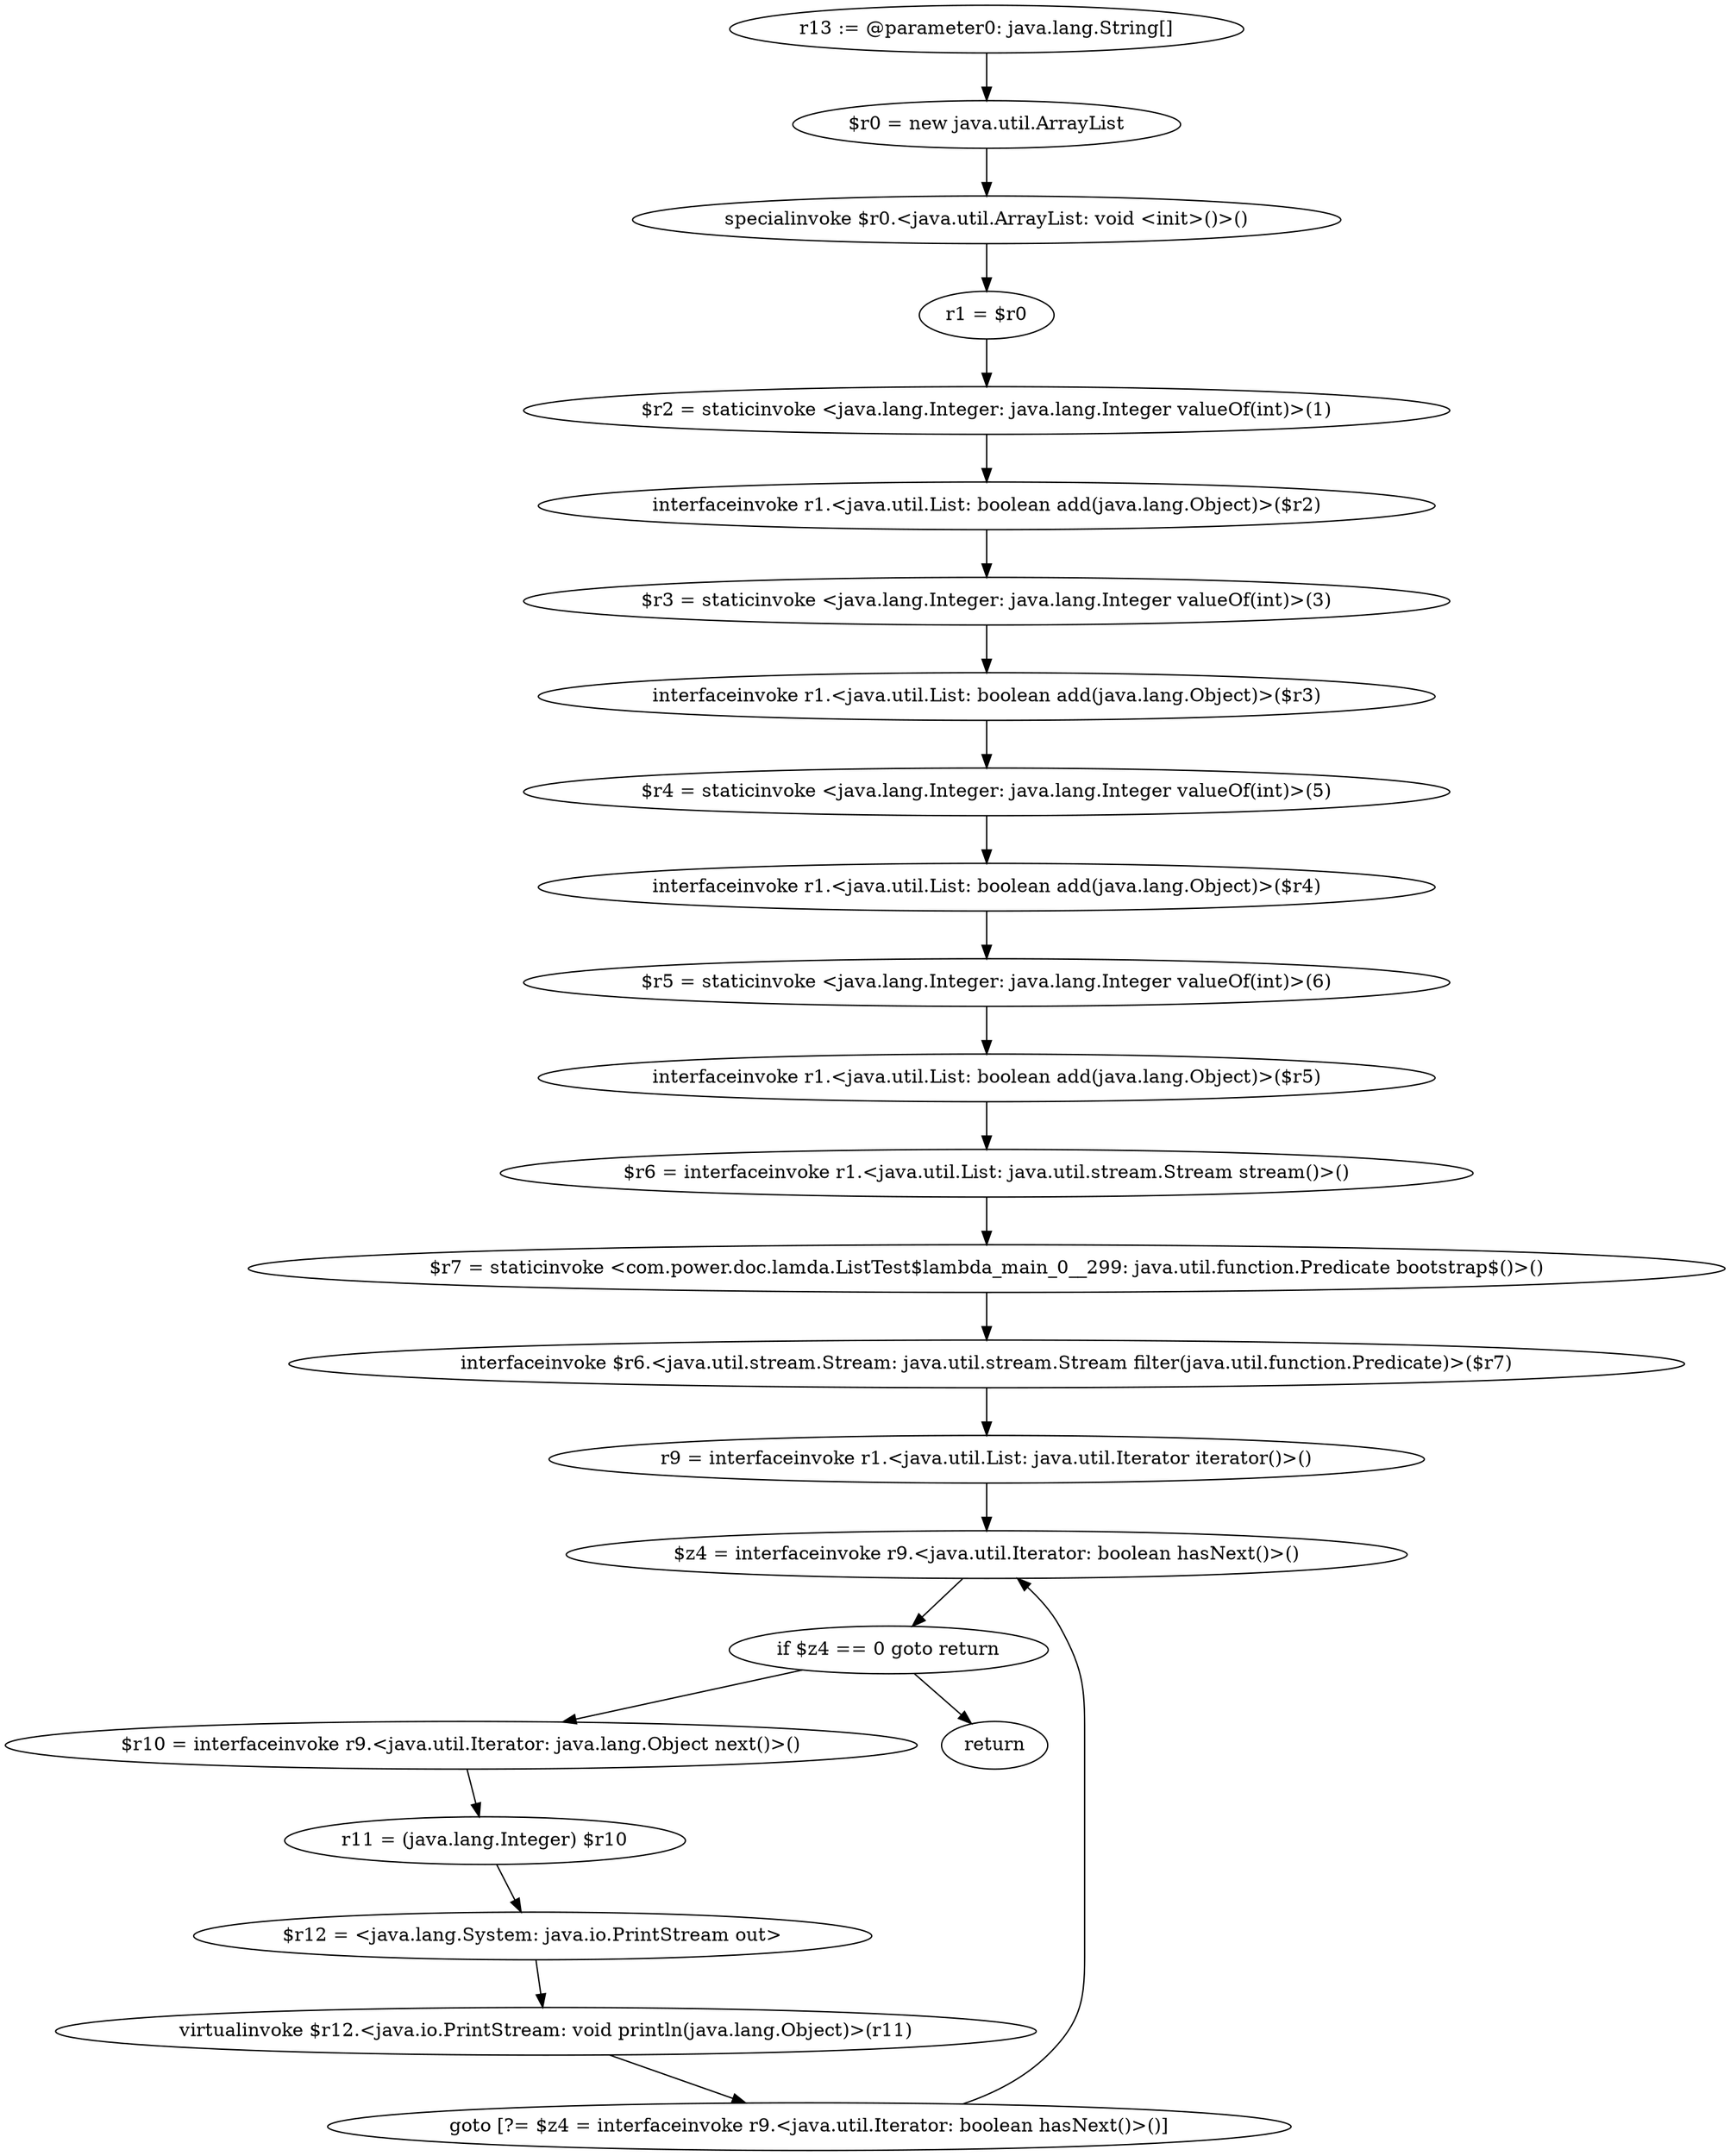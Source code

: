 digraph "unitGraph" {
    "r13 := @parameter0: java.lang.String[]"
    "$r0 = new java.util.ArrayList"
    "specialinvoke $r0.<java.util.ArrayList: void <init>()>()"
    "r1 = $r0"
    "$r2 = staticinvoke <java.lang.Integer: java.lang.Integer valueOf(int)>(1)"
    "interfaceinvoke r1.<java.util.List: boolean add(java.lang.Object)>($r2)"
    "$r3 = staticinvoke <java.lang.Integer: java.lang.Integer valueOf(int)>(3)"
    "interfaceinvoke r1.<java.util.List: boolean add(java.lang.Object)>($r3)"
    "$r4 = staticinvoke <java.lang.Integer: java.lang.Integer valueOf(int)>(5)"
    "interfaceinvoke r1.<java.util.List: boolean add(java.lang.Object)>($r4)"
    "$r5 = staticinvoke <java.lang.Integer: java.lang.Integer valueOf(int)>(6)"
    "interfaceinvoke r1.<java.util.List: boolean add(java.lang.Object)>($r5)"
    "$r6 = interfaceinvoke r1.<java.util.List: java.util.stream.Stream stream()>()"
    "$r7 = staticinvoke <com.power.doc.lamda.ListTest$lambda_main_0__299: java.util.function.Predicate bootstrap$()>()"
    "interfaceinvoke $r6.<java.util.stream.Stream: java.util.stream.Stream filter(java.util.function.Predicate)>($r7)"
    "r9 = interfaceinvoke r1.<java.util.List: java.util.Iterator iterator()>()"
    "$z4 = interfaceinvoke r9.<java.util.Iterator: boolean hasNext()>()"
    "if $z4 == 0 goto return"
    "$r10 = interfaceinvoke r9.<java.util.Iterator: java.lang.Object next()>()"
    "r11 = (java.lang.Integer) $r10"
    "$r12 = <java.lang.System: java.io.PrintStream out>"
    "virtualinvoke $r12.<java.io.PrintStream: void println(java.lang.Object)>(r11)"
    "goto [?= $z4 = interfaceinvoke r9.<java.util.Iterator: boolean hasNext()>()]"
    "return"
    "r13 := @parameter0: java.lang.String[]"->"$r0 = new java.util.ArrayList";
    "$r0 = new java.util.ArrayList"->"specialinvoke $r0.<java.util.ArrayList: void <init>()>()";
    "specialinvoke $r0.<java.util.ArrayList: void <init>()>()"->"r1 = $r0";
    "r1 = $r0"->"$r2 = staticinvoke <java.lang.Integer: java.lang.Integer valueOf(int)>(1)";
    "$r2 = staticinvoke <java.lang.Integer: java.lang.Integer valueOf(int)>(1)"->"interfaceinvoke r1.<java.util.List: boolean add(java.lang.Object)>($r2)";
    "interfaceinvoke r1.<java.util.List: boolean add(java.lang.Object)>($r2)"->"$r3 = staticinvoke <java.lang.Integer: java.lang.Integer valueOf(int)>(3)";
    "$r3 = staticinvoke <java.lang.Integer: java.lang.Integer valueOf(int)>(3)"->"interfaceinvoke r1.<java.util.List: boolean add(java.lang.Object)>($r3)";
    "interfaceinvoke r1.<java.util.List: boolean add(java.lang.Object)>($r3)"->"$r4 = staticinvoke <java.lang.Integer: java.lang.Integer valueOf(int)>(5)";
    "$r4 = staticinvoke <java.lang.Integer: java.lang.Integer valueOf(int)>(5)"->"interfaceinvoke r1.<java.util.List: boolean add(java.lang.Object)>($r4)";
    "interfaceinvoke r1.<java.util.List: boolean add(java.lang.Object)>($r4)"->"$r5 = staticinvoke <java.lang.Integer: java.lang.Integer valueOf(int)>(6)";
    "$r5 = staticinvoke <java.lang.Integer: java.lang.Integer valueOf(int)>(6)"->"interfaceinvoke r1.<java.util.List: boolean add(java.lang.Object)>($r5)";
    "interfaceinvoke r1.<java.util.List: boolean add(java.lang.Object)>($r5)"->"$r6 = interfaceinvoke r1.<java.util.List: java.util.stream.Stream stream()>()";
    "$r6 = interfaceinvoke r1.<java.util.List: java.util.stream.Stream stream()>()"->"$r7 = staticinvoke <com.power.doc.lamda.ListTest$lambda_main_0__299: java.util.function.Predicate bootstrap$()>()";
    "$r7 = staticinvoke <com.power.doc.lamda.ListTest$lambda_main_0__299: java.util.function.Predicate bootstrap$()>()"->"interfaceinvoke $r6.<java.util.stream.Stream: java.util.stream.Stream filter(java.util.function.Predicate)>($r7)";
    "interfaceinvoke $r6.<java.util.stream.Stream: java.util.stream.Stream filter(java.util.function.Predicate)>($r7)"->"r9 = interfaceinvoke r1.<java.util.List: java.util.Iterator iterator()>()";
    "r9 = interfaceinvoke r1.<java.util.List: java.util.Iterator iterator()>()"->"$z4 = interfaceinvoke r9.<java.util.Iterator: boolean hasNext()>()";
    "$z4 = interfaceinvoke r9.<java.util.Iterator: boolean hasNext()>()"->"if $z4 == 0 goto return";
    "if $z4 == 0 goto return"->"$r10 = interfaceinvoke r9.<java.util.Iterator: java.lang.Object next()>()";
    "if $z4 == 0 goto return"->"return";
    "$r10 = interfaceinvoke r9.<java.util.Iterator: java.lang.Object next()>()"->"r11 = (java.lang.Integer) $r10";
    "r11 = (java.lang.Integer) $r10"->"$r12 = <java.lang.System: java.io.PrintStream out>";
    "$r12 = <java.lang.System: java.io.PrintStream out>"->"virtualinvoke $r12.<java.io.PrintStream: void println(java.lang.Object)>(r11)";
    "virtualinvoke $r12.<java.io.PrintStream: void println(java.lang.Object)>(r11)"->"goto [?= $z4 = interfaceinvoke r9.<java.util.Iterator: boolean hasNext()>()]";
    "goto [?= $z4 = interfaceinvoke r9.<java.util.Iterator: boolean hasNext()>()]"->"$z4 = interfaceinvoke r9.<java.util.Iterator: boolean hasNext()>()";
}
